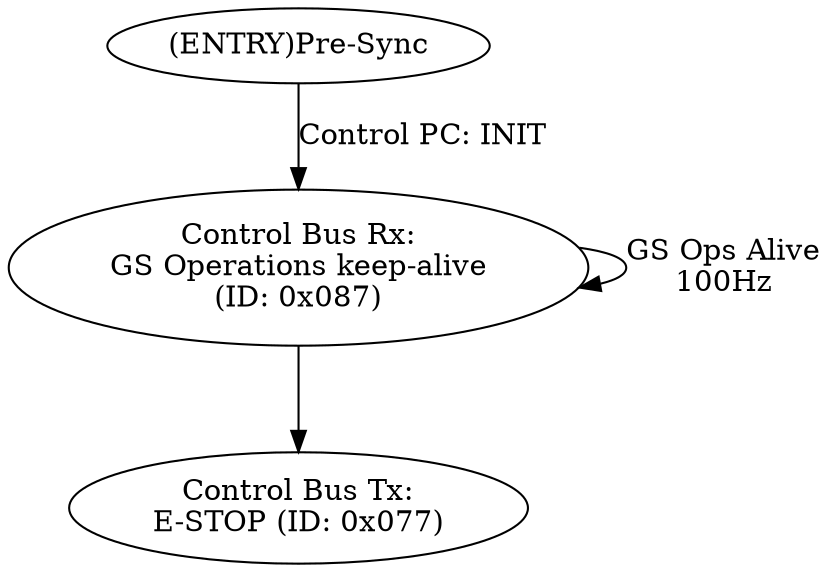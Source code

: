digraph newUSM {
    // Receive OpsKeepAlive
    S50 [label = "(ENTRY)Pre-Sync"];
    S51 [label = "Control Bus Rx:\nGS Operations keep-alive\n(ID: 0x087)"];
    S52 [label = "Control Bus Tx:\nE-STOP (ID: 0x077)"];

    S50 -> S51 [label = "Control PC: INIT"];
    S51 -> S51 [label = "GS Ops Alive\n100Hz"];
    S51 -> S52 [label = " "];

}
